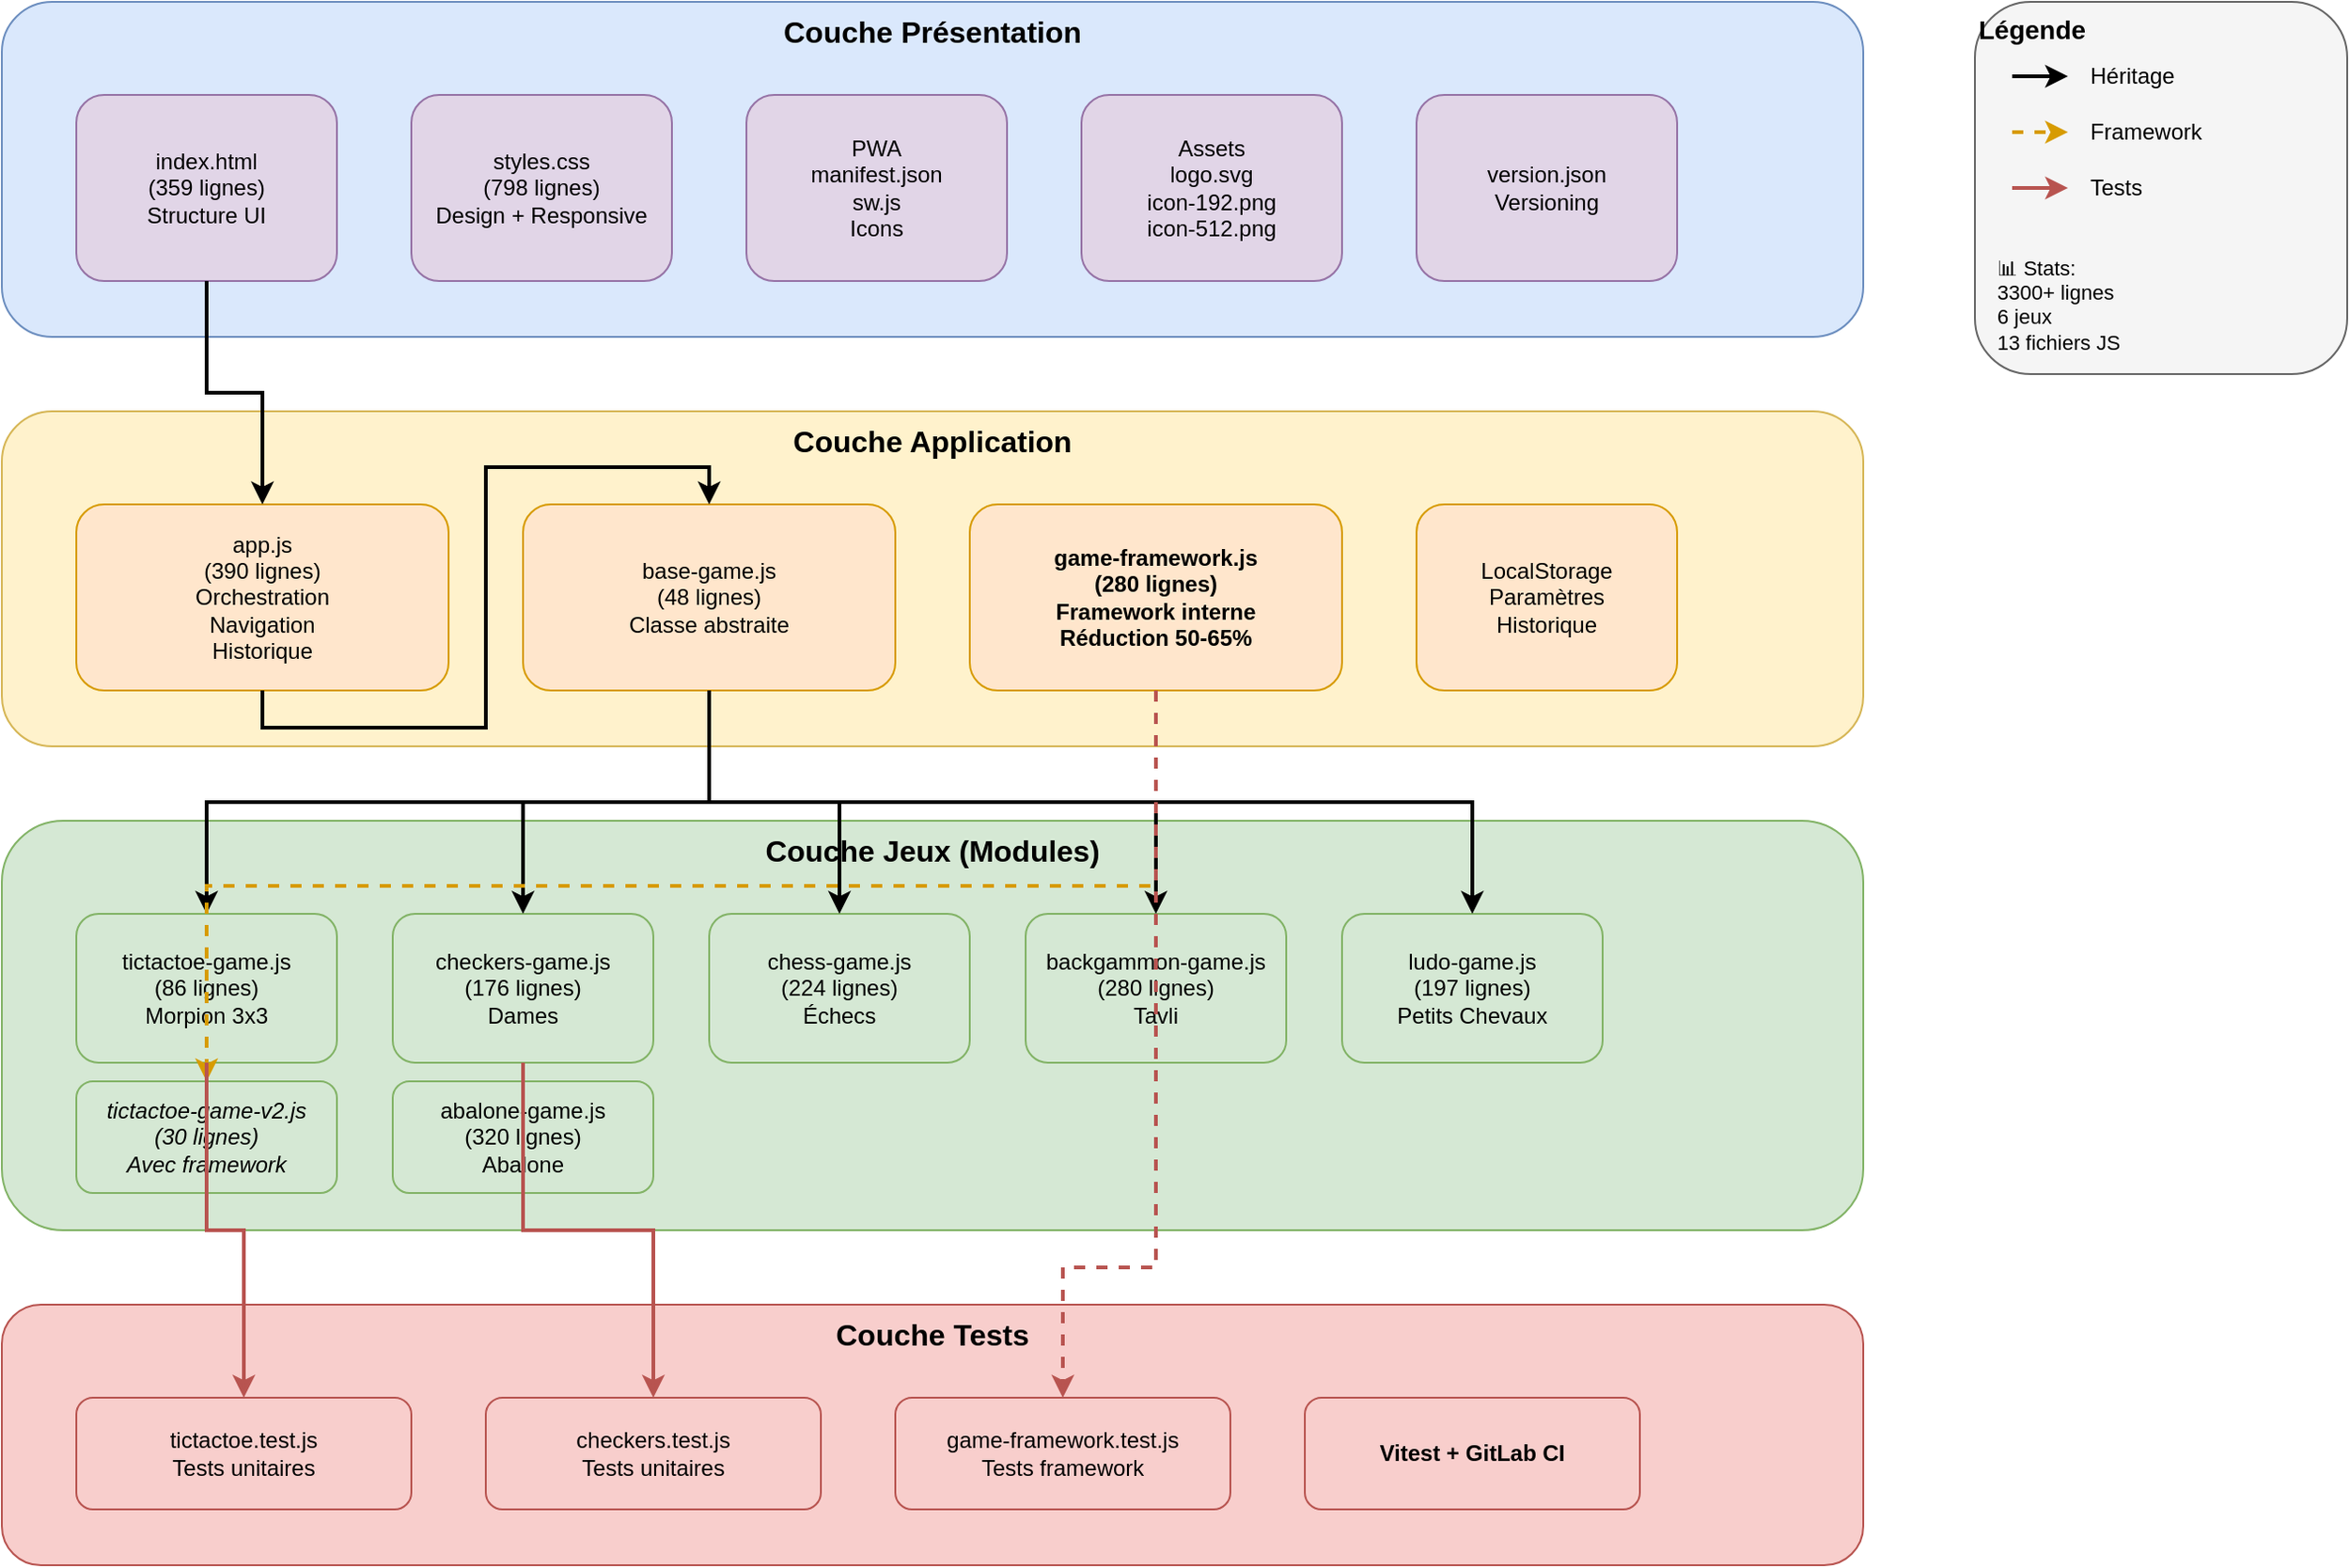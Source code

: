 <mxfile version="22.1.16">
  <diagram name="Architecture" id="architecture">
    <mxGraphModel dx="1434" dy="844" grid="1" gridSize="10" guides="1" tooltips="1" connect="1" arrows="1" fold="1" page="1" pageScale="1" pageWidth="1169" pageHeight="827" math="0" shadow="0">
      <root>
        <mxCell id="0" />
        <mxCell id="1" parent="0" />
        
        <!-- Couche Présentation -->
        <mxCell id="presentation-layer" value="Couche Présentation" style="rounded=1;whiteSpace=wrap;html=1;fillColor=#dae8fc;strokeColor=#6c8ebf;fontSize=16;fontStyle=1;verticalAlign=top;" vertex="1" parent="1">
          <mxGeometry x="80" y="40" width="1000" height="180" as="geometry" />
        </mxCell>
        
        <mxCell id="html" value="index.html&lt;br&gt;(359 lignes)&lt;br&gt;Structure UI" style="rounded=1;whiteSpace=wrap;html=1;fillColor=#e1d5e7;strokeColor=#9673a6;" vertex="1" parent="1">
          <mxGeometry x="120" y="90" width="140" height="100" as="geometry" />
        </mxCell>
        
        <mxCell id="css" value="styles.css&lt;br&gt;(798 lignes)&lt;br&gt;Design + Responsive" style="rounded=1;whiteSpace=wrap;html=1;fillColor=#e1d5e7;strokeColor=#9673a6;" vertex="1" parent="1">
          <mxGeometry x="300" y="90" width="140" height="100" as="geometry" />
        </mxCell>
        
        <mxCell id="pwa" value="PWA&lt;br&gt;manifest.json&lt;br&gt;sw.js&lt;br&gt;Icons" style="rounded=1;whiteSpace=wrap;html=1;fillColor=#e1d5e7;strokeColor=#9673a6;" vertex="1" parent="1">
          <mxGeometry x="480" y="90" width="140" height="100" as="geometry" />
        </mxCell>
        
        <mxCell id="assets" value="Assets&lt;br&gt;logo.svg&lt;br&gt;icon-192.png&lt;br&gt;icon-512.png" style="rounded=1;whiteSpace=wrap;html=1;fillColor=#e1d5e7;strokeColor=#9673a6;" vertex="1" parent="1">
          <mxGeometry x="660" y="90" width="140" height="100" as="geometry" />
        </mxCell>
        
        <mxCell id="version" value="version.json&lt;br&gt;Versioning" style="rounded=1;whiteSpace=wrap;html=1;fillColor=#e1d5e7;strokeColor=#9673a6;" vertex="1" parent="1">
          <mxGeometry x="840" y="90" width="140" height="100" as="geometry" />
        </mxCell>
        
        <!-- Couche Application -->
        <mxCell id="app-layer" value="Couche Application" style="rounded=1;whiteSpace=wrap;html=1;fillColor=#fff2cc;strokeColor=#d6b656;fontSize=16;fontStyle=1;verticalAlign=top;" vertex="1" parent="1">
          <mxGeometry x="80" y="260" width="1000" height="180" as="geometry" />
        </mxCell>
        
        <mxCell id="app-js" value="app.js&lt;br&gt;(390 lignes)&lt;br&gt;Orchestration&lt;br&gt;Navigation&lt;br&gt;Historique" style="rounded=1;whiteSpace=wrap;html=1;fillColor=#ffe6cc;strokeColor=#d79b00;" vertex="1" parent="1">
          <mxGeometry x="120" y="310" width="200" height="100" as="geometry" />
        </mxCell>
        
        <mxCell id="base-game" value="base-game.js&lt;br&gt;(48 lignes)&lt;br&gt;Classe abstraite" style="rounded=1;whiteSpace=wrap;html=1;fillColor=#ffe6cc;strokeColor=#d79b00;" vertex="1" parent="1">
          <mxGeometry x="360" y="310" width="200" height="100" as="geometry" />
        </mxCell>
        
        <mxCell id="framework" value="game-framework.js&lt;br&gt;(280 lignes)&lt;br&gt;Framework interne&lt;br&gt;Réduction 50-65%" style="rounded=1;whiteSpace=wrap;html=1;fillColor=#ffe6cc;strokeColor=#d79b00;fontStyle=1" vertex="1" parent="1">
          <mxGeometry x="600" y="310" width="200" height="100" as="geometry" />
        </mxCell>
        
        <mxCell id="storage" value="LocalStorage&lt;br&gt;Paramètres&lt;br&gt;Historique" style="rounded=1;whiteSpace=wrap;html=1;fillColor=#ffe6cc;strokeColor=#d79b00;" vertex="1" parent="1">
          <mxGeometry x="840" y="310" width="140" height="100" as="geometry" />
        </mxCell>
        
        <!-- Couche Jeux -->
        <mxCell id="games-layer" value="Couche Jeux (Modules)" style="rounded=1;whiteSpace=wrap;html=1;fillColor=#d5e8d4;strokeColor=#82b366;fontSize=16;fontStyle=1;verticalAlign=top;" vertex="1" parent="1">
          <mxGeometry x="80" y="480" width="1000" height="220" as="geometry" />
        </mxCell>
        
        <mxCell id="tictactoe" value="tictactoe-game.js&lt;br&gt;(86 lignes)&lt;br&gt;Morpion 3x3" style="rounded=1;whiteSpace=wrap;html=1;fillColor=#d5e8d4;strokeColor=#82b366;" vertex="1" parent="1">
          <mxGeometry x="120" y="530" width="140" height="80" as="geometry" />
        </mxCell>
        
        <mxCell id="tictactoe-v2" value="tictactoe-game-v2.js&lt;br&gt;(30 lignes)&lt;br&gt;Avec framework" style="rounded=1;whiteSpace=wrap;html=1;fillColor=#d5e8d4;strokeColor=#82b366;fontStyle=2" vertex="1" parent="1">
          <mxGeometry x="120" y="620" width="140" height="60" as="geometry" />
        </mxCell>
        
        <mxCell id="checkers" value="checkers-game.js&lt;br&gt;(176 lignes)&lt;br&gt;Dames" style="rounded=1;whiteSpace=wrap;html=1;fillColor=#d5e8d4;strokeColor=#82b366;" vertex="1" parent="1">
          <mxGeometry x="290" y="530" width="140" height="80" as="geometry" />
        </mxCell>
        
        <mxCell id="chess" value="chess-game.js&lt;br&gt;(224 lignes)&lt;br&gt;Échecs" style="rounded=1;whiteSpace=wrap;html=1;fillColor=#d5e8d4;strokeColor=#82b366;" vertex="1" parent="1">
          <mxGeometry x="460" y="530" width="140" height="80" as="geometry" />
        </mxCell>
        
        <mxCell id="backgammon" value="backgammon-game.js&lt;br&gt;(280 lignes)&lt;br&gt;Tavli" style="rounded=1;whiteSpace=wrap;html=1;fillColor=#d5e8d4;strokeColor=#82b366;" vertex="1" parent="1">
          <mxGeometry x="630" y="530" width="140" height="80" as="geometry" />
        </mxCell>
        
        <mxCell id="ludo" value="ludo-game.js&lt;br&gt;(197 lignes)&lt;br&gt;Petits Chevaux" style="rounded=1;whiteSpace=wrap;html=1;fillColor=#d5e8d4;strokeColor=#82b366;" vertex="1" parent="1">
          <mxGeometry x="800" y="530" width="140" height="80" as="geometry" />
        </mxCell>
        
        <mxCell id="abalone" value="abalone-game.js&lt;br&gt;(320 lignes)&lt;br&gt;Abalone" style="rounded=1;whiteSpace=wrap;html=1;fillColor=#d5e8d4;strokeColor=#82b366;" vertex="1" parent="1">
          <mxGeometry x="290" y="620" width="140" height="60" as="geometry" />
        </mxCell>
        
        <!-- Couche Tests -->
        <mxCell id="tests-layer" value="Couche Tests" style="rounded=1;whiteSpace=wrap;html=1;fillColor=#f8cecc;strokeColor=#b85450;fontSize=16;fontStyle=1;verticalAlign=top;" vertex="1" parent="1">
          <mxGeometry x="80" y="740" width="1000" height="140" as="geometry" />
        </mxCell>
        
        <mxCell id="test-tictactoe" value="tictactoe.test.js&lt;br&gt;Tests unitaires" style="rounded=1;whiteSpace=wrap;html=1;fillColor=#f8cecc;strokeColor=#b85450;" vertex="1" parent="1">
          <mxGeometry x="120" y="790" width="180" height="60" as="geometry" />
        </mxCell>
        
        <mxCell id="test-checkers" value="checkers.test.js&lt;br&gt;Tests unitaires" style="rounded=1;whiteSpace=wrap;html=1;fillColor=#f8cecc;strokeColor=#b85450;" vertex="1" parent="1">
          <mxGeometry x="340" y="790" width="180" height="60" as="geometry" />
        </mxCell>
        
        <mxCell id="test-framework" value="game-framework.test.js&lt;br&gt;Tests framework" style="rounded=1;whiteSpace=wrap;html=1;fillColor=#f8cecc;strokeColor=#b85450;" vertex="1" parent="1">
          <mxGeometry x="560" y="790" width="180" height="60" as="geometry" />
        </mxCell>
        
        <mxCell id="vitest" value="Vitest + GitLab CI" style="rounded=1;whiteSpace=wrap;html=1;fillColor=#f8cecc;strokeColor=#b85450;fontStyle=1" vertex="1" parent="1">
          <mxGeometry x="780" y="790" width="180" height="60" as="geometry" />
        </mxCell>
        
        <!-- Flèches de dépendances -->
        <mxCell id="arrow1" style="edgeStyle=orthogonalEdgeStyle;rounded=0;orthogonalLoop=1;jettySize=auto;html=1;exitX=0.5;exitY=1;exitDx=0;exitDy=0;entryX=0.5;entryY=0;entryDx=0;entryDy=0;strokeWidth=2;" edge="1" parent="1" source="html" target="app-js">
          <mxGeometry relative="1" as="geometry" />
        </mxCell>
        
        <mxCell id="arrow2" style="edgeStyle=orthogonalEdgeStyle;rounded=0;orthogonalLoop=1;jettySize=auto;html=1;exitX=0.5;exitY=1;exitDx=0;exitDy=0;entryX=0.5;entryY=0;entryDx=0;entryDy=0;strokeWidth=2;" edge="1" parent="1" source="app-js" target="base-game">
          <mxGeometry relative="1" as="geometry" />
        </mxCell>
        
        <mxCell id="arrow3" style="edgeStyle=orthogonalEdgeStyle;rounded=0;orthogonalLoop=1;jettySize=auto;html=1;exitX=0.5;exitY=1;exitDx=0;exitDy=0;entryX=0.5;entryY=0;entryDx=0;entryDy=0;strokeWidth=2;" edge="1" parent="1" source="base-game" target="tictactoe">
          <mxGeometry relative="1" as="geometry" />
        </mxCell>
        
        <mxCell id="arrow4" style="edgeStyle=orthogonalEdgeStyle;rounded=0;orthogonalLoop=1;jettySize=auto;html=1;exitX=0.5;exitY=1;exitDx=0;exitDy=0;entryX=0.5;entryY=0;entryDx=0;entryDy=0;strokeWidth=2;" edge="1" parent="1" source="base-game" target="checkers">
          <mxGeometry relative="1" as="geometry" />
        </mxCell>
        
        <mxCell id="arrow5" style="edgeStyle=orthogonalEdgeStyle;rounded=0;orthogonalLoop=1;jettySize=auto;html=1;exitX=0.5;exitY=1;exitDx=0;exitDy=0;entryX=0.5;entryY=0;entryDx=0;entryDy=0;strokeWidth=2;" edge="1" parent="1" source="base-game" target="chess">
          <mxGeometry relative="1" as="geometry" />
        </mxCell>
        
        <mxCell id="arrow6" style="edgeStyle=orthogonalEdgeStyle;rounded=0;orthogonalLoop=1;jettySize=auto;html=1;exitX=0.5;exitY=1;exitDx=0;exitDy=0;entryX=0.5;entryY=0;entryDx=0;entryDy=0;strokeWidth=2;" edge="1" parent="1" source="base-game" target="backgammon">
          <mxGeometry relative="1" as="geometry" />
        </mxCell>
        
        <mxCell id="arrow7" style="edgeStyle=orthogonalEdgeStyle;rounded=0;orthogonalLoop=1;jettySize=auto;html=1;exitX=0.5;exitY=1;exitDx=0;exitDy=0;entryX=0.5;entryY=0;entryDx=0;entryDy=0;strokeWidth=2;" edge="1" parent="1" source="base-game" target="ludo">
          <mxGeometry relative="1" as="geometry" />
        </mxCell>
        
        <mxCell id="arrow8" style="edgeStyle=orthogonalEdgeStyle;rounded=0;orthogonalLoop=1;jettySize=auto;html=1;exitX=0.5;exitY=1;exitDx=0;exitDy=0;entryX=0.5;entryY=0;entryDx=0;entryDy=0;strokeWidth=2;dashed=1;strokeColor=#d79b00;" edge="1" parent="1" source="framework" target="tictactoe-v2">
          <mxGeometry relative="1" as="geometry" />
        </mxCell>
        
        <mxCell id="arrow9" style="edgeStyle=orthogonalEdgeStyle;rounded=0;orthogonalLoop=1;jettySize=auto;html=1;exitX=0.5;exitY=1;exitDx=0;exitDy=0;entryX=0.5;entryY=0;entryDx=0;entryDy=0;strokeWidth=2;strokeColor=#b85450;" edge="1" parent="1" source="tictactoe" target="test-tictactoe">
          <mxGeometry relative="1" as="geometry" />
        </mxCell>
        
        <mxCell id="arrow10" style="edgeStyle=orthogonalEdgeStyle;rounded=0;orthogonalLoop=1;jettySize=auto;html=1;exitX=0.5;exitY=1;exitDx=0;exitDy=0;entryX=0.5;entryY=0;entryDx=0;entryDy=0;strokeWidth=2;strokeColor=#b85450;" edge="1" parent="1" source="checkers" target="test-checkers">
          <mxGeometry relative="1" as="geometry" />
        </mxCell>
        
        <mxCell id="arrow11" style="edgeStyle=orthogonalEdgeStyle;rounded=0;orthogonalLoop=1;jettySize=auto;html=1;exitX=0.5;exitY=1;exitDx=0;exitDy=0;entryX=0.5;entryY=0;entryDx=0;entryDy=0;strokeWidth=2;strokeColor=#b85450;dashed=1;" edge="1" parent="1" source="framework" target="test-framework">
          <mxGeometry relative="1" as="geometry">
            <Array as="points">
              <mxPoint x="700" y="720" />
              <mxPoint x="650" y="720" />
            </Array>
          </mxGeometry>
        </mxCell>
        
        <!-- Légende -->
        <mxCell id="legend" value="Légende" style="rounded=1;whiteSpace=wrap;html=1;fillColor=#f5f5f5;strokeColor=#666666;fontSize=14;fontStyle=1;verticalAlign=top;align=left;" vertex="1" parent="1">
          <mxGeometry x="1140" y="40" width="200" height="200" as="geometry" />
        </mxCell>
        
        <mxCell id="legend1" value="Héritage" style="text;html=1;strokeColor=none;fillColor=none;align=left;verticalAlign=middle;whiteSpace=wrap;rounded=0;" vertex="1" parent="1">
          <mxGeometry x="1200" y="70" width="120" height="20" as="geometry" />
        </mxCell>
        <mxCell id="legend-line1" style="edgeStyle=orthogonalEdgeStyle;rounded=0;orthogonalLoop=1;jettySize=auto;html=1;strokeWidth=2;" edge="1" parent="1">
          <mxGeometry relative="1" as="geometry">
            <mxPoint x="1160" y="80" as="sourcePoint" />
            <mxPoint x="1190" y="80" as="targetPoint" />
          </mxGeometry>
        </mxCell>
        
        <mxCell id="legend2" value="Framework" style="text;html=1;strokeColor=none;fillColor=none;align=left;verticalAlign=middle;whiteSpace=wrap;rounded=0;" vertex="1" parent="1">
          <mxGeometry x="1200" y="100" width="120" height="20" as="geometry" />
        </mxCell>
        <mxCell id="legend-line2" style="edgeStyle=orthogonalEdgeStyle;rounded=0;orthogonalLoop=1;jettySize=auto;html=1;strokeWidth=2;dashed=1;strokeColor=#d79b00;" edge="1" parent="1">
          <mxGeometry relative="1" as="geometry">
            <mxPoint x="1160" y="110" as="sourcePoint" />
            <mxPoint x="1190" y="110" as="targetPoint" />
          </mxGeometry>
        </mxCell>
        
        <mxCell id="legend3" value="Tests" style="text;html=1;strokeColor=none;fillColor=none;align=left;verticalAlign=middle;whiteSpace=wrap;rounded=0;" vertex="1" parent="1">
          <mxGeometry x="1200" y="130" width="120" height="20" as="geometry" />
        </mxCell>
        <mxCell id="legend-line3" style="edgeStyle=orthogonalEdgeStyle;rounded=0;orthogonalLoop=1;jettySize=auto;html=1;strokeWidth=2;strokeColor=#b85450;" edge="1" parent="1">
          <mxGeometry relative="1" as="geometry">
            <mxPoint x="1160" y="140" as="sourcePoint" />
            <mxPoint x="1190" y="140" as="targetPoint" />
          </mxGeometry>
        </mxCell>
        
        <mxCell id="stats" value="📊 Stats:&lt;br&gt;3300+ lignes&lt;br&gt;6 jeux&lt;br&gt;13 fichiers JS" style="text;html=1;strokeColor=none;fillColor=none;align=left;verticalAlign=top;whiteSpace=wrap;rounded=0;fontSize=11;" vertex="1" parent="1">
          <mxGeometry x="1150" y="170" width="180" height="60" as="geometry" />
        </mxCell>
        
      </root>
    </mxGraphModel>
  </diagram>
</mxfile>
